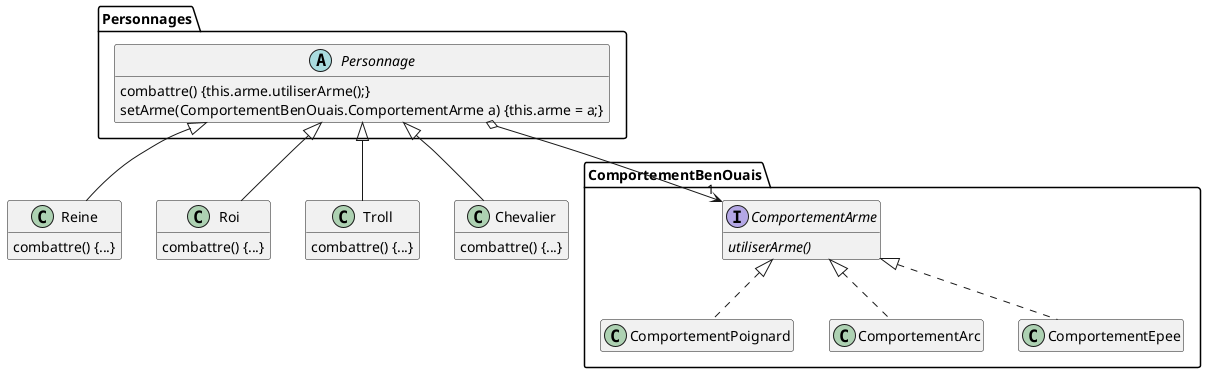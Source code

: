 @startuml

'-----------------------------------
' UML concepts illustrated
' JMB 2014
'-----------------------------------

'hide circle
hide empty members
hide empty methods


abstract class Personnages.Personnage {
combattre() {this.arme.utiliserArme();}
setArme(ComportementBenOuais.ComportementArme a) {this.arme = a;}
}
class Reine {
combattre() {...}
}
class Roi {
combattre() {...}
}
class ComportementBenOuais.ComportementPoignard {
}
class ComportementBenOuais.ComportementArc {
}
class ComportementBenOuais.ComportementEpee {
}
interface ComportementBenOuais.ComportementArme{
{abstract} utiliserArme()
}
class Troll {
combattre() {...}
}
class Chevalier {
combattre() {...}
}
Personnages.Personnage <|-- Roi
Personnages.Personnage <|-- Reine
Personnages.Personnage <|-- Chevalier
Personnages.Personnage <|-- Troll
Personnages.Personnage o--> "1" ComportementBenOuais.ComportementArme

ComportementBenOuais.ComportementArme <|.. ComportementBenOuais.ComportementEpee
ComportementBenOuais.ComportementArme <|.. ComportementBenOuais.ComportementPoignard
ComportementBenOuais.ComportementArme <|.. ComportementBenOuais.ComportementArc


@enduml
